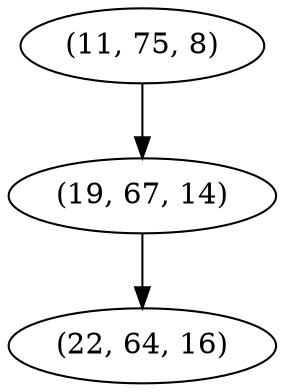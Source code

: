 digraph tree {
    "(11, 75, 8)";
    "(19, 67, 14)";
    "(22, 64, 16)";
    "(11, 75, 8)" -> "(19, 67, 14)";
    "(19, 67, 14)" -> "(22, 64, 16)";
}
